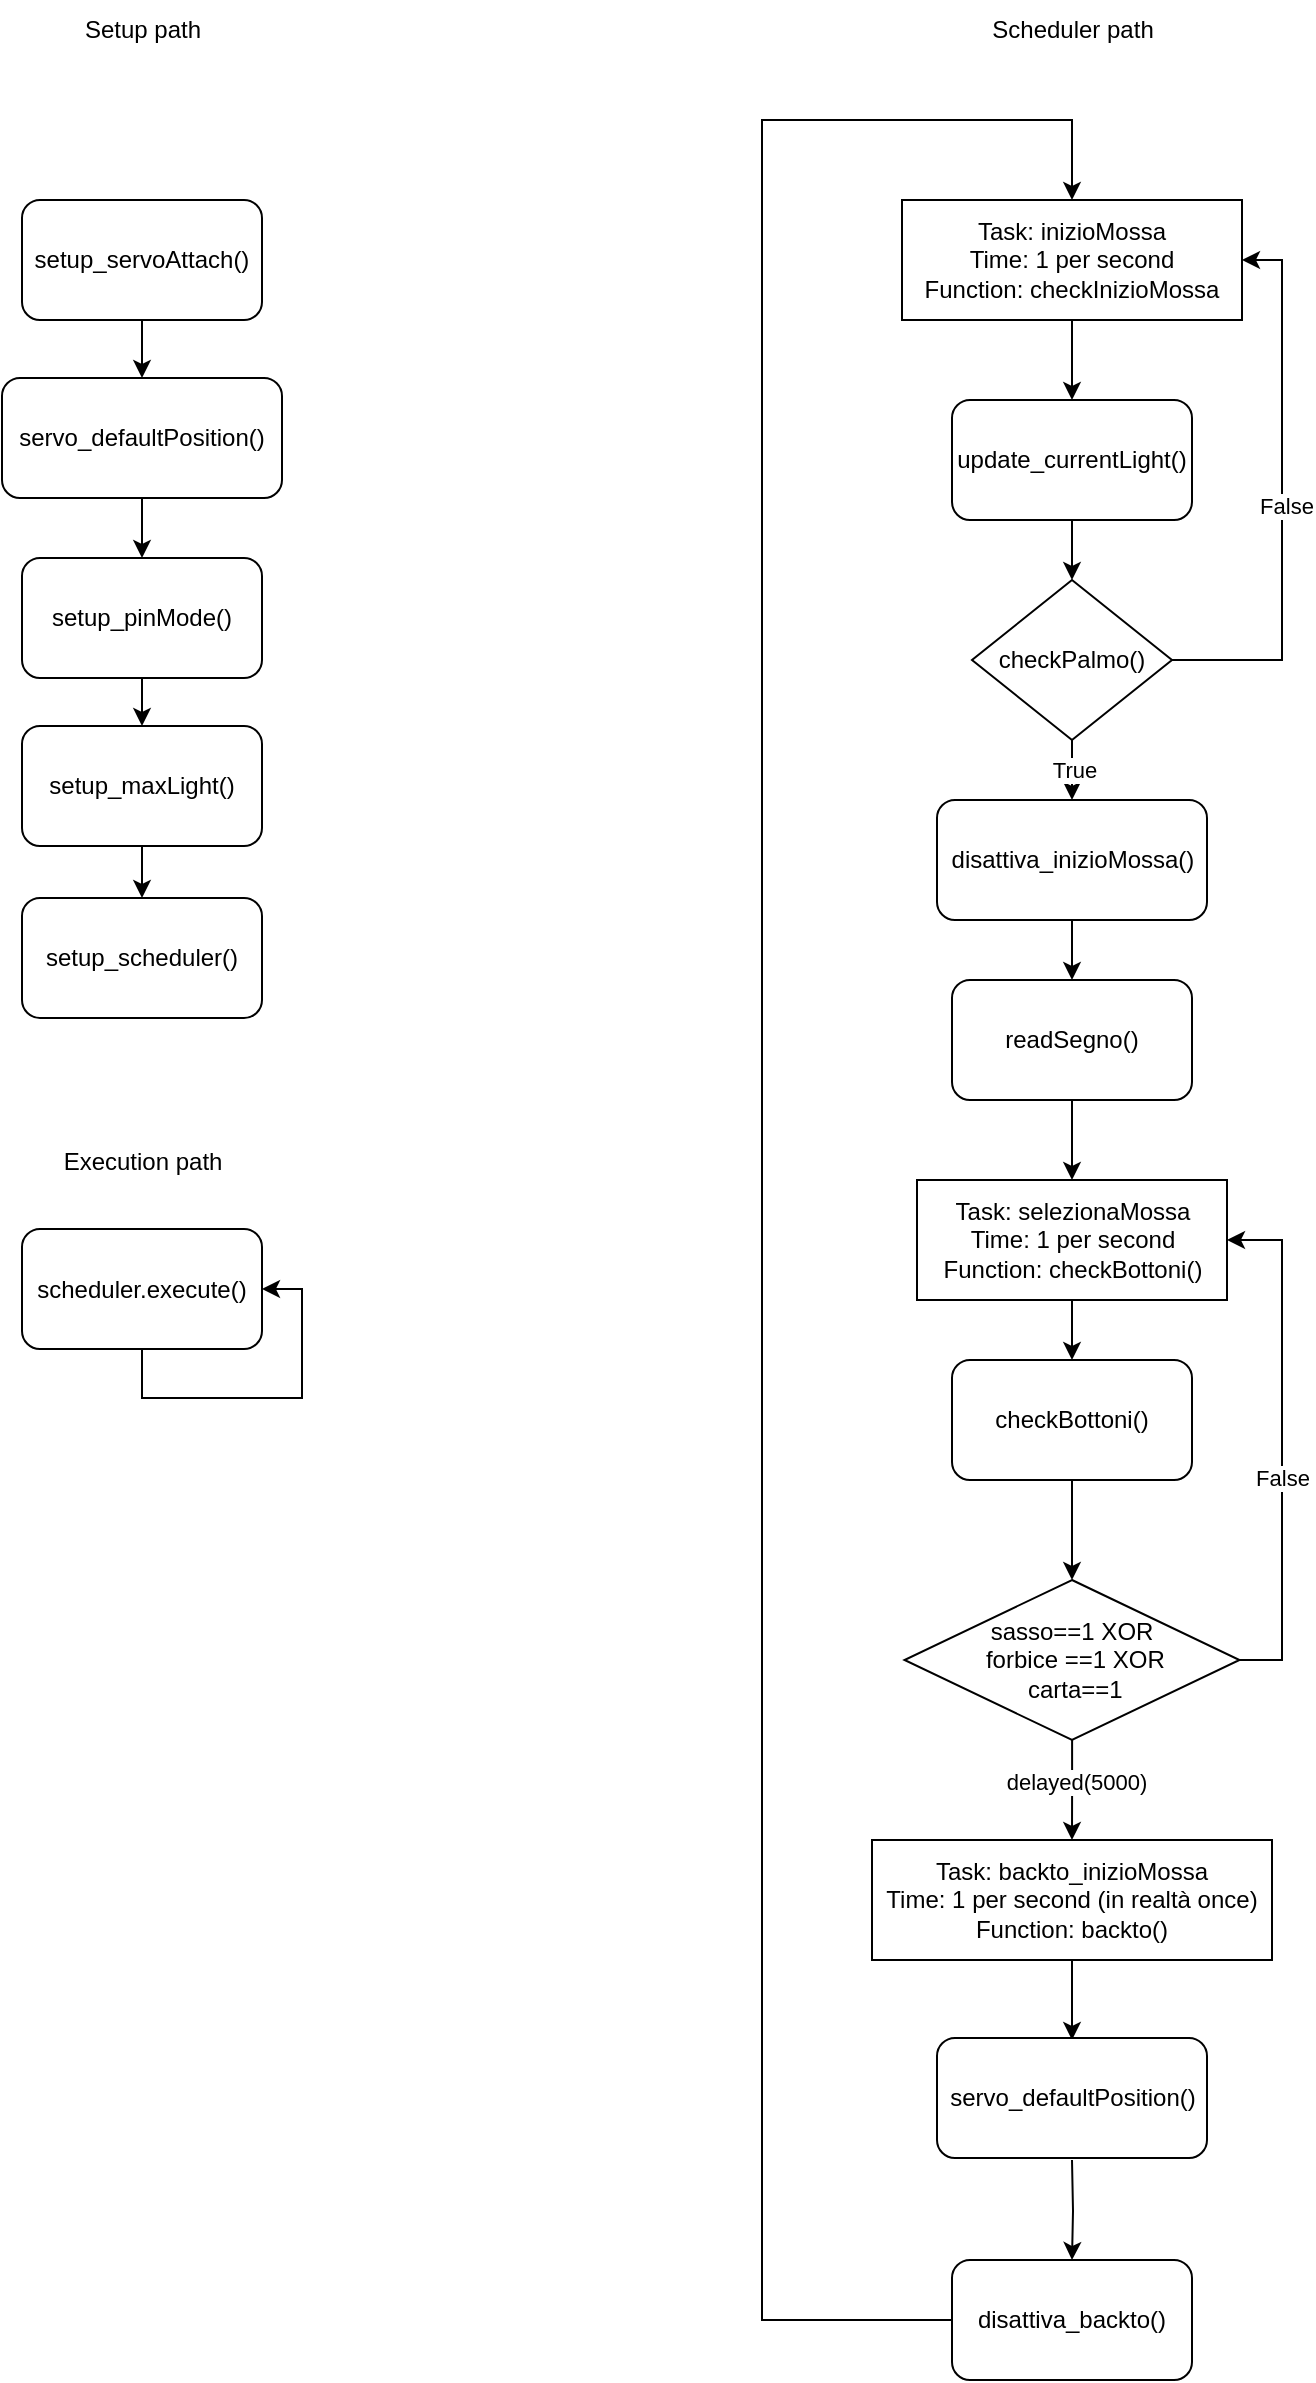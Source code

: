<mxfile version="21.5.2" type="device">
  <diagram name="Pagina-1" id="AnAQSOxddA6F3hFpx0O1">
    <mxGraphModel dx="910" dy="476" grid="1" gridSize="10" guides="1" tooltips="1" connect="1" arrows="1" fold="1" page="1" pageScale="1" pageWidth="1169" pageHeight="827" math="0" shadow="0">
      <root>
        <mxCell id="0" />
        <mxCell id="1" parent="0" />
        <mxCell id="NYhL4l01NYYZqgJUPMba-5" style="edgeStyle=orthogonalEdgeStyle;rounded=0;orthogonalLoop=1;jettySize=auto;html=1;entryX=0.5;entryY=0;entryDx=0;entryDy=0;" edge="1" parent="1" source="NYhL4l01NYYZqgJUPMba-2" target="NYhL4l01NYYZqgJUPMba-4">
          <mxGeometry relative="1" as="geometry" />
        </mxCell>
        <mxCell id="NYhL4l01NYYZqgJUPMba-2" value="Task: inizioMossa&lt;br&gt;Time: 1 per second&lt;br&gt;Function: checkInizioMossa" style="whiteSpace=wrap;html=1;" vertex="1" parent="1">
          <mxGeometry x="760" y="151" width="170" height="60" as="geometry" />
        </mxCell>
        <mxCell id="NYhL4l01NYYZqgJUPMba-8" style="edgeStyle=orthogonalEdgeStyle;rounded=0;orthogonalLoop=1;jettySize=auto;html=1;entryX=0.5;entryY=0;entryDx=0;entryDy=0;" edge="1" parent="1" source="NYhL4l01NYYZqgJUPMba-4" target="NYhL4l01NYYZqgJUPMba-7">
          <mxGeometry relative="1" as="geometry" />
        </mxCell>
        <mxCell id="NYhL4l01NYYZqgJUPMba-4" value="update_currentLight()" style="rounded=1;whiteSpace=wrap;html=1;" vertex="1" parent="1">
          <mxGeometry x="785" y="251" width="120" height="60" as="geometry" />
        </mxCell>
        <mxCell id="NYhL4l01NYYZqgJUPMba-9" style="edgeStyle=orthogonalEdgeStyle;rounded=0;orthogonalLoop=1;jettySize=auto;html=1;entryX=1;entryY=0.5;entryDx=0;entryDy=0;" edge="1" parent="1" source="NYhL4l01NYYZqgJUPMba-7" target="NYhL4l01NYYZqgJUPMba-2">
          <mxGeometry relative="1" as="geometry">
            <Array as="points">
              <mxPoint x="950" y="381" />
              <mxPoint x="950" y="181" />
            </Array>
          </mxGeometry>
        </mxCell>
        <mxCell id="NYhL4l01NYYZqgJUPMba-28" value="False" style="edgeLabel;html=1;align=center;verticalAlign=middle;resizable=0;points=[];" vertex="1" connectable="0" parent="NYhL4l01NYYZqgJUPMba-9">
          <mxGeometry x="-0.035" y="-2" relative="1" as="geometry">
            <mxPoint as="offset" />
          </mxGeometry>
        </mxCell>
        <mxCell id="NYhL4l01NYYZqgJUPMba-19" style="edgeStyle=orthogonalEdgeStyle;rounded=0;orthogonalLoop=1;jettySize=auto;html=1;entryX=0.5;entryY=0;entryDx=0;entryDy=0;" edge="1" parent="1" source="NYhL4l01NYYZqgJUPMba-7" target="NYhL4l01NYYZqgJUPMba-11">
          <mxGeometry relative="1" as="geometry" />
        </mxCell>
        <mxCell id="NYhL4l01NYYZqgJUPMba-29" value="True" style="edgeLabel;html=1;align=center;verticalAlign=middle;resizable=0;points=[];" vertex="1" connectable="0" parent="NYhL4l01NYYZqgJUPMba-19">
          <mxGeometry x="0.371" y="1" relative="1" as="geometry">
            <mxPoint as="offset" />
          </mxGeometry>
        </mxCell>
        <mxCell id="NYhL4l01NYYZqgJUPMba-7" value="checkPalmo()" style="rhombus;whiteSpace=wrap;html=1;" vertex="1" parent="1">
          <mxGeometry x="795" y="341" width="100" height="80" as="geometry" />
        </mxCell>
        <mxCell id="NYhL4l01NYYZqgJUPMba-18" style="edgeStyle=orthogonalEdgeStyle;rounded=0;orthogonalLoop=1;jettySize=auto;html=1;" edge="1" parent="1" source="NYhL4l01NYYZqgJUPMba-11" target="NYhL4l01NYYZqgJUPMba-13">
          <mxGeometry relative="1" as="geometry" />
        </mxCell>
        <mxCell id="NYhL4l01NYYZqgJUPMba-11" value="disattiva_inizioMossa()" style="rounded=1;whiteSpace=wrap;html=1;" vertex="1" parent="1">
          <mxGeometry x="777.5" y="451" width="135" height="60" as="geometry" />
        </mxCell>
        <mxCell id="NYhL4l01NYYZqgJUPMba-17" style="edgeStyle=orthogonalEdgeStyle;rounded=0;orthogonalLoop=1;jettySize=auto;html=1;entryX=0.5;entryY=0;entryDx=0;entryDy=0;" edge="1" parent="1" source="NYhL4l01NYYZqgJUPMba-13" target="NYhL4l01NYYZqgJUPMba-16">
          <mxGeometry relative="1" as="geometry" />
        </mxCell>
        <mxCell id="NYhL4l01NYYZqgJUPMba-13" value="readSegno()" style="rounded=1;whiteSpace=wrap;html=1;" vertex="1" parent="1">
          <mxGeometry x="785" y="541" width="120" height="60" as="geometry" />
        </mxCell>
        <mxCell id="NYhL4l01NYYZqgJUPMba-22" style="edgeStyle=orthogonalEdgeStyle;rounded=0;orthogonalLoop=1;jettySize=auto;html=1;entryX=0.5;entryY=0;entryDx=0;entryDy=0;" edge="1" parent="1" source="NYhL4l01NYYZqgJUPMba-16" target="NYhL4l01NYYZqgJUPMba-21">
          <mxGeometry relative="1" as="geometry" />
        </mxCell>
        <mxCell id="NYhL4l01NYYZqgJUPMba-16" value="Task: selezionaMossa&lt;br&gt;Time: 1 per second&lt;br&gt;Function: checkBottoni()" style="whiteSpace=wrap;html=1;" vertex="1" parent="1">
          <mxGeometry x="767.5" y="641" width="155" height="60" as="geometry" />
        </mxCell>
        <mxCell id="NYhL4l01NYYZqgJUPMba-26" style="edgeStyle=orthogonalEdgeStyle;rounded=0;orthogonalLoop=1;jettySize=auto;html=1;entryX=0.5;entryY=0;entryDx=0;entryDy=0;" edge="1" parent="1" source="NYhL4l01NYYZqgJUPMba-21" target="NYhL4l01NYYZqgJUPMba-25">
          <mxGeometry relative="1" as="geometry" />
        </mxCell>
        <mxCell id="NYhL4l01NYYZqgJUPMba-21" value="checkBottoni()" style="rounded=1;whiteSpace=wrap;html=1;" vertex="1" parent="1">
          <mxGeometry x="785" y="731" width="120" height="60" as="geometry" />
        </mxCell>
        <mxCell id="NYhL4l01NYYZqgJUPMba-27" style="edgeStyle=orthogonalEdgeStyle;rounded=0;orthogonalLoop=1;jettySize=auto;html=1;entryX=1;entryY=0.5;entryDx=0;entryDy=0;" edge="1" parent="1" source="NYhL4l01NYYZqgJUPMba-25" target="NYhL4l01NYYZqgJUPMba-16">
          <mxGeometry relative="1" as="geometry">
            <Array as="points">
              <mxPoint x="950" y="881" />
              <mxPoint x="950" y="671" />
            </Array>
          </mxGeometry>
        </mxCell>
        <mxCell id="NYhL4l01NYYZqgJUPMba-31" value="False" style="edgeLabel;html=1;align=center;verticalAlign=middle;resizable=0;points=[];" vertex="1" connectable="0" parent="NYhL4l01NYYZqgJUPMba-27">
          <mxGeometry x="-0.13" y="-4" relative="1" as="geometry">
            <mxPoint x="-4" as="offset" />
          </mxGeometry>
        </mxCell>
        <mxCell id="NYhL4l01NYYZqgJUPMba-33" style="edgeStyle=orthogonalEdgeStyle;rounded=0;orthogonalLoop=1;jettySize=auto;html=1;entryX=0.5;entryY=0;entryDx=0;entryDy=0;" edge="1" parent="1" source="NYhL4l01NYYZqgJUPMba-25" target="NYhL4l01NYYZqgJUPMba-32">
          <mxGeometry relative="1" as="geometry" />
        </mxCell>
        <mxCell id="NYhL4l01NYYZqgJUPMba-34" value="delayed(5000)" style="edgeLabel;html=1;align=center;verticalAlign=middle;resizable=0;points=[];" vertex="1" connectable="0" parent="NYhL4l01NYYZqgJUPMba-33">
          <mxGeometry x="-0.179" y="2" relative="1" as="geometry">
            <mxPoint as="offset" />
          </mxGeometry>
        </mxCell>
        <mxCell id="NYhL4l01NYYZqgJUPMba-25" value="sasso==1 XOR&lt;br&gt;&amp;nbsp;forbice ==1 XOR&lt;br&gt;&amp;nbsp;carta==1" style="rhombus;whiteSpace=wrap;html=1;" vertex="1" parent="1">
          <mxGeometry x="761.25" y="841" width="167.5" height="80" as="geometry" />
        </mxCell>
        <mxCell id="NYhL4l01NYYZqgJUPMba-39" style="edgeStyle=orthogonalEdgeStyle;rounded=0;orthogonalLoop=1;jettySize=auto;html=1;" edge="1" parent="1" source="NYhL4l01NYYZqgJUPMba-32">
          <mxGeometry relative="1" as="geometry">
            <mxPoint x="845" y="1071" as="targetPoint" />
          </mxGeometry>
        </mxCell>
        <mxCell id="NYhL4l01NYYZqgJUPMba-32" value="Task: backto_inizioMossa&lt;br&gt;Time: 1 per second (in realtà once)&lt;br&gt;Function: backto()" style="whiteSpace=wrap;html=1;" vertex="1" parent="1">
          <mxGeometry x="745" y="971" width="200" height="60" as="geometry" />
        </mxCell>
        <mxCell id="NYhL4l01NYYZqgJUPMba-38" style="edgeStyle=orthogonalEdgeStyle;rounded=0;orthogonalLoop=1;jettySize=auto;html=1;entryX=0.5;entryY=0;entryDx=0;entryDy=0;" edge="1" parent="1" target="NYhL4l01NYYZqgJUPMba-37">
          <mxGeometry relative="1" as="geometry">
            <mxPoint x="845" y="1131" as="sourcePoint" />
          </mxGeometry>
        </mxCell>
        <mxCell id="NYhL4l01NYYZqgJUPMba-40" style="edgeStyle=orthogonalEdgeStyle;rounded=0;orthogonalLoop=1;jettySize=auto;html=1;entryX=0.5;entryY=0;entryDx=0;entryDy=0;" edge="1" parent="1" source="NYhL4l01NYYZqgJUPMba-37" target="NYhL4l01NYYZqgJUPMba-2">
          <mxGeometry relative="1" as="geometry">
            <Array as="points">
              <mxPoint x="690" y="1211" />
              <mxPoint x="690" y="111" />
              <mxPoint x="845" y="111" />
            </Array>
          </mxGeometry>
        </mxCell>
        <mxCell id="NYhL4l01NYYZqgJUPMba-37" value="disattiva_backto()" style="rounded=1;whiteSpace=wrap;html=1;" vertex="1" parent="1">
          <mxGeometry x="785" y="1181" width="120" height="60" as="geometry" />
        </mxCell>
        <mxCell id="NYhL4l01NYYZqgJUPMba-41" value="Scheduler path" style="text;html=1;align=center;verticalAlign=middle;resizable=0;points=[];autosize=1;strokeColor=none;fillColor=none;" vertex="1" parent="1">
          <mxGeometry x="795" y="51" width="100" height="30" as="geometry" />
        </mxCell>
        <mxCell id="NYhL4l01NYYZqgJUPMba-42" value="Setup path" style="text;html=1;align=center;verticalAlign=middle;resizable=0;points=[];autosize=1;strokeColor=none;fillColor=none;" vertex="1" parent="1">
          <mxGeometry x="340" y="51" width="80" height="30" as="geometry" />
        </mxCell>
        <mxCell id="NYhL4l01NYYZqgJUPMba-51" style="edgeStyle=orthogonalEdgeStyle;rounded=0;orthogonalLoop=1;jettySize=auto;html=1;entryX=0.5;entryY=0;entryDx=0;entryDy=0;" edge="1" parent="1" source="NYhL4l01NYYZqgJUPMba-43" target="NYhL4l01NYYZqgJUPMba-45">
          <mxGeometry relative="1" as="geometry" />
        </mxCell>
        <mxCell id="NYhL4l01NYYZqgJUPMba-43" value="setup_servoAttach()" style="rounded=1;whiteSpace=wrap;html=1;" vertex="1" parent="1">
          <mxGeometry x="320" y="151" width="120" height="60" as="geometry" />
        </mxCell>
        <mxCell id="NYhL4l01NYYZqgJUPMba-52" style="edgeStyle=orthogonalEdgeStyle;rounded=0;orthogonalLoop=1;jettySize=auto;html=1;entryX=0.5;entryY=0;entryDx=0;entryDy=0;" edge="1" parent="1" source="NYhL4l01NYYZqgJUPMba-45" target="NYhL4l01NYYZqgJUPMba-47">
          <mxGeometry relative="1" as="geometry" />
        </mxCell>
        <mxCell id="NYhL4l01NYYZqgJUPMba-45" value="servo_defaultPosition()" style="rounded=1;whiteSpace=wrap;html=1;" vertex="1" parent="1">
          <mxGeometry x="310" y="240" width="140" height="60" as="geometry" />
        </mxCell>
        <mxCell id="NYhL4l01NYYZqgJUPMba-53" style="edgeStyle=orthogonalEdgeStyle;rounded=0;orthogonalLoop=1;jettySize=auto;html=1;entryX=0.5;entryY=0;entryDx=0;entryDy=0;" edge="1" parent="1" source="NYhL4l01NYYZqgJUPMba-47" target="NYhL4l01NYYZqgJUPMba-48">
          <mxGeometry relative="1" as="geometry" />
        </mxCell>
        <mxCell id="NYhL4l01NYYZqgJUPMba-47" value="setup_pinMode()" style="rounded=1;whiteSpace=wrap;html=1;" vertex="1" parent="1">
          <mxGeometry x="320" y="330" width="120" height="60" as="geometry" />
        </mxCell>
        <mxCell id="NYhL4l01NYYZqgJUPMba-54" style="edgeStyle=orthogonalEdgeStyle;rounded=0;orthogonalLoop=1;jettySize=auto;html=1;entryX=0.5;entryY=0;entryDx=0;entryDy=0;" edge="1" parent="1" source="NYhL4l01NYYZqgJUPMba-48" target="NYhL4l01NYYZqgJUPMba-50">
          <mxGeometry relative="1" as="geometry" />
        </mxCell>
        <mxCell id="NYhL4l01NYYZqgJUPMba-48" value="setup_maxLight()" style="rounded=1;whiteSpace=wrap;html=1;" vertex="1" parent="1">
          <mxGeometry x="320" y="414" width="120" height="60" as="geometry" />
        </mxCell>
        <mxCell id="NYhL4l01NYYZqgJUPMba-50" value="setup_scheduler()" style="rounded=1;whiteSpace=wrap;html=1;" vertex="1" parent="1">
          <mxGeometry x="320" y="500" width="120" height="60" as="geometry" />
        </mxCell>
        <mxCell id="NYhL4l01NYYZqgJUPMba-55" value="Execution path" style="text;html=1;align=center;verticalAlign=middle;resizable=0;points=[];autosize=1;strokeColor=none;fillColor=none;" vertex="1" parent="1">
          <mxGeometry x="330" y="616.5" width="100" height="30" as="geometry" />
        </mxCell>
        <mxCell id="NYhL4l01NYYZqgJUPMba-56" value="scheduler.execute()" style="rounded=1;whiteSpace=wrap;html=1;" vertex="1" parent="1">
          <mxGeometry x="320" y="665.5" width="120" height="60" as="geometry" />
        </mxCell>
        <mxCell id="NYhL4l01NYYZqgJUPMba-57" style="edgeStyle=orthogonalEdgeStyle;rounded=0;orthogonalLoop=1;jettySize=auto;html=1;entryX=1;entryY=0.5;entryDx=0;entryDy=0;" edge="1" parent="1" source="NYhL4l01NYYZqgJUPMba-56" target="NYhL4l01NYYZqgJUPMba-56">
          <mxGeometry relative="1" as="geometry">
            <Array as="points">
              <mxPoint x="380" y="750" />
              <mxPoint x="460" y="750" />
              <mxPoint x="460" y="696" />
            </Array>
          </mxGeometry>
        </mxCell>
        <mxCell id="NYhL4l01NYYZqgJUPMba-59" value="servo_defaultPosition()" style="rounded=1;whiteSpace=wrap;html=1;" vertex="1" parent="1">
          <mxGeometry x="777.5" y="1070" width="135" height="60" as="geometry" />
        </mxCell>
      </root>
    </mxGraphModel>
  </diagram>
</mxfile>
